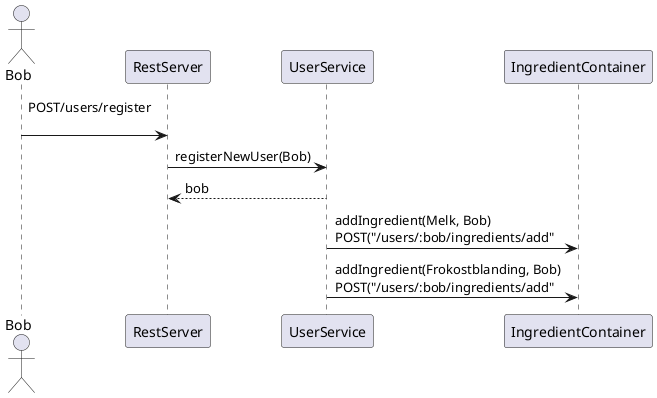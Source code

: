 @startuml sequence_diagram
actor Bob
Bob -> RestServer: POST/users/register\n
RestServer -> UserService: registerNewUser(Bob)
UserService --> RestServer: bob

UserService -> IngredientContainer: addIngredient(Melk, Bob)\nPOST("/users/:bob/ingredients/add"
UserService -> IngredientContainer: addIngredient(Frokostblanding, Bob)\nPOST("/users/:bob/ingredients/add"



@enduml